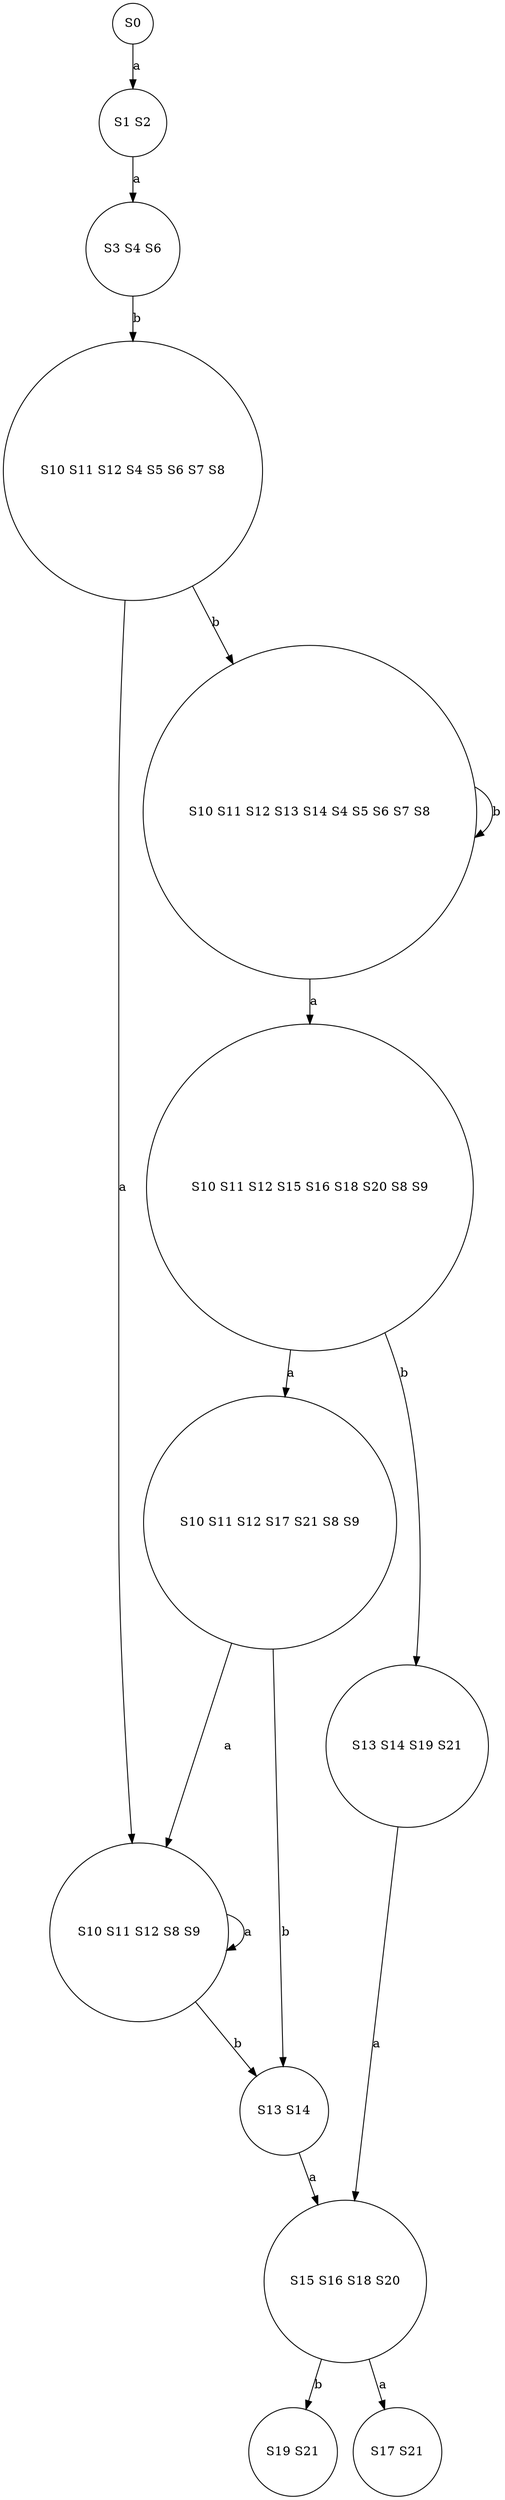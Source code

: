 digraph DFA {
	S0 [shape=circle]
	S0 -> "S1 S2" [label=a]
	"S1 S2" [shape=circle]
	"S1 S2" -> "S3 S4 S6" [label=a]
	"S3 S4 S6" [shape=circle]
	"S3 S4 S6" -> "S10 S11 S12 S4 S5 S6 S7 S8" [label=b]
	"S10 S11 S12 S4 S5 S6 S7 S8" [shape=circle]
	"S10 S11 S12 S4 S5 S6 S7 S8" -> "S10 S11 S12 S13 S14 S4 S5 S6 S7 S8" [label=b]
	"S10 S11 S12 S4 S5 S6 S7 S8" -> "S10 S11 S12 S8 S9" [label=a]
	"S10 S11 S12 S13 S14 S4 S5 S6 S7 S8" [shape=circle]
	"S10 S11 S12 S13 S14 S4 S5 S6 S7 S8" -> "S10 S11 S12 S13 S14 S4 S5 S6 S7 S8" [label=b]
	"S10 S11 S12 S13 S14 S4 S5 S6 S7 S8" -> "S10 S11 S12 S15 S16 S18 S20 S8 S9" [label=a]
	"S10 S11 S12 S8 S9" [shape=circle]
	"S10 S11 S12 S8 S9" -> "S13 S14" [label=b]
	"S10 S11 S12 S8 S9" -> "S10 S11 S12 S8 S9" [label=a]
	"S10 S11 S12 S15 S16 S18 S20 S8 S9" [shape=circle]
	"S10 S11 S12 S15 S16 S18 S20 S8 S9" -> "S13 S14 S19 S21" [label=b]
	"S10 S11 S12 S15 S16 S18 S20 S8 S9" -> "S10 S11 S12 S17 S21 S8 S9" [label=a]
	"S13 S14" [shape=circle]
	"S13 S14" -> "S15 S16 S18 S20" [label=a]
	"S13 S14 S19 S21" [shape=circle]
	"S13 S14 S19 S21" -> "S15 S16 S18 S20" [label=a]
	"S10 S11 S12 S17 S21 S8 S9" [shape=circle]
	"S10 S11 S12 S17 S21 S8 S9" -> "S13 S14" [label=b]
	"S10 S11 S12 S17 S21 S8 S9" -> "S10 S11 S12 S8 S9" [label=a]
	"S15 S16 S18 S20" [shape=circle]
	"S15 S16 S18 S20" -> "S19 S21" [label=b]
	"S15 S16 S18 S20" -> "S17 S21" [label=a]
	"S19 S21" [shape=circle]
	"S17 S21" [shape=circle]
}
